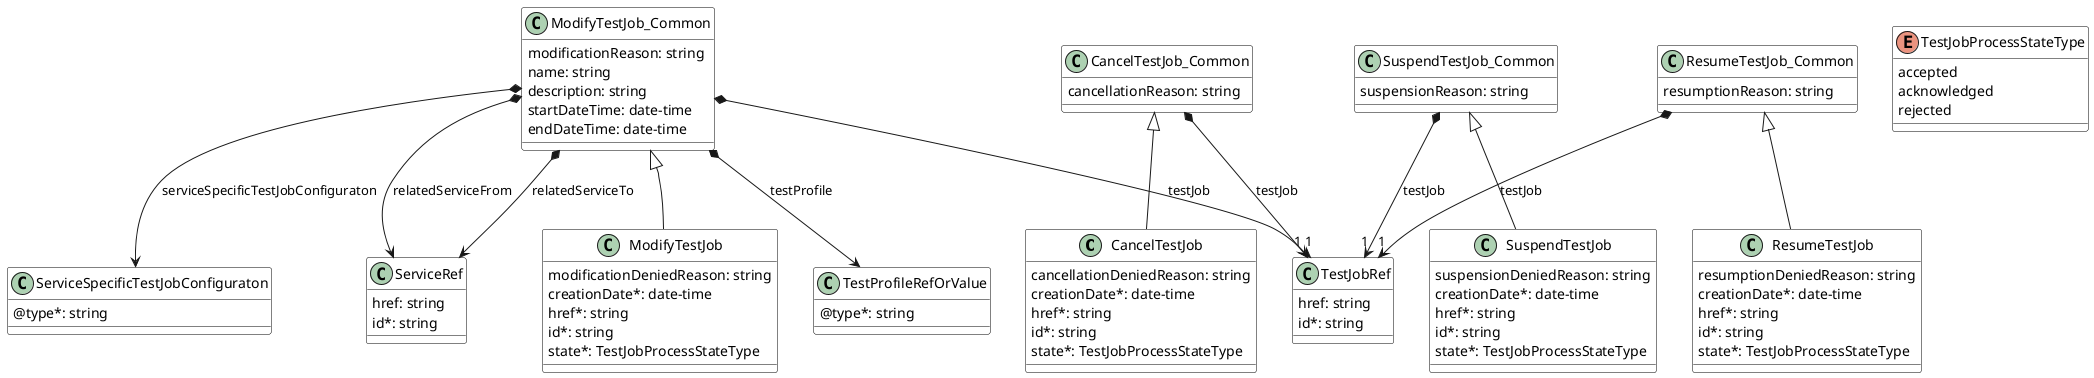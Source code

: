 @startuml testJobProcessDataModel
skinparam {
    ClassBackgroundColor White
    ClassBorderColor Black
    scale 4096 width
}

class CancelTestJob {

    cancellationDeniedReason: string
    creationDate*: date-time
    href*: string
    id*: string
    state*: TestJobProcessStateType
}
CancelTestJob_Common <|-- CancelTestJob



class CancelTestJob_Common {

    cancellationReason: string
}

CancelTestJob_Common *-->"1" TestJobRef : testJob


class ModifyTestJob {

    modificationDeniedReason: string
    creationDate*: date-time
    href*: string
    id*: string
    state*: TestJobProcessStateType
}
ModifyTestJob_Common <|-- ModifyTestJob



class ModifyTestJob_Common {

    modificationReason: string
    name: string
    description: string
    startDateTime: date-time
    endDateTime: date-time
}

ModifyTestJob_Common *-->"1" TestJobRef : testJob
ModifyTestJob_Common *--> TestProfileRefOrValue : testProfile
ModifyTestJob_Common *--> ServiceRef : relatedServiceFrom
ModifyTestJob_Common *--> ServiceRef : relatedServiceTo
ModifyTestJob_Common *--> ServiceSpecificTestJobConfiguraton : serviceSpecificTestJobConfiguraton


class ResumeTestJob {

    resumptionDeniedReason: string
    creationDate*: date-time
    href*: string
    id*: string
    state*: TestJobProcessStateType
}
ResumeTestJob_Common <|-- ResumeTestJob



class ResumeTestJob_Common {

    resumptionReason: string
}

ResumeTestJob_Common *-->"1" TestJobRef : testJob



class SuspendTestJob {

    suspensionDeniedReason: string
    creationDate*: date-time
    href*: string
    id*: string
    state*: TestJobProcessStateType
}
SuspendTestJob_Common <|-- SuspendTestJob



class SuspendTestJob_Common {

    suspensionReason: string
}

SuspendTestJob_Common *-->"1" TestJobRef : testJob

class ServiceRef {

    href: string
    id*: string
}

class TestJobRef {

    href: string
    id*: string
}

enum TestJobProcessStateType {

    accepted
    acknowledged
    rejected
}

class TestProfileRefOrValue {

    @type*: string
}

class ServiceSpecificTestJobConfiguraton {

    @type*: string
}

@enduml
